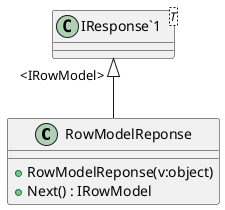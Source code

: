 @startuml
class RowModelReponse {
    + RowModelReponse(v:object)
    + Next() : IRowModel
}
class "IResponse`1"<T> {
}
"IResponse`1" "<IRowModel>" <|-- RowModelReponse
@enduml
